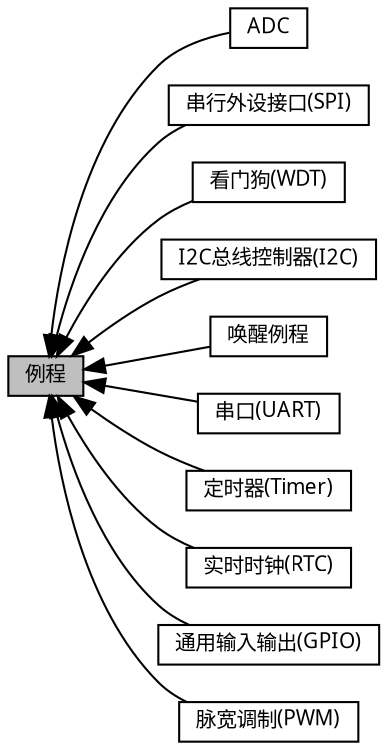 digraph "例程"
{
  edge [fontname="黑体",fontsize="10",labelfontname="黑体",labelfontsize="10"];
  node [fontname="黑体",fontsize="10",shape=box];
  rankdir=LR;
  Node1 [label="ADC",height=0.2,width=0.4,color="black", fillcolor="white", style="filled",URL="$group__mwv__demo__adc__all.html",tooltip="ADC相关例程"];
  Node6 [label="串行外设接口(SPI)",height=0.2,width=0.4,color="black", fillcolor="white", style="filled",URL="$group__am__demo__spi__all.html",tooltip="所有的SPI总线控制器相关例程"];
  Node10 [label="看门狗(WDT)",height=0.2,width=0.4,color="black", fillcolor="white", style="filled",URL="$group__am__demo__wwdt__all.html",tooltip="所有的看门狗相关例程"];
  Node3 [label="I2C总线控制器(I2C)",height=0.2,width=0.4,color="black", fillcolor="white", style="filled",URL="$group__am__demo__i2c__all.html",tooltip="所有的I2C总线控制器相关例程"];
  Node9 [label="唤醒例程",height=0.2,width=0.4,color="black", fillcolor="white", style="filled",URL="$group__am__demo__wakeup__all.html",tooltip="所有的唤醒相关例程"];
  Node8 [label="串口(UART)",height=0.2,width=0.4,color="black", fillcolor="white", style="filled",URL="$group__mwv__demo__uart__all.html",tooltip="所有的串口通信相关例程"];
  Node5 [label="定时器(Timer)",height=0.2,width=0.4,color="black", fillcolor="white", style="filled",URL="$group__am__demo__timer__all.html",tooltip="所有的定时器相关例程"];
  Node4 [label="实时时钟(RTC)",height=0.2,width=0.4,color="black", fillcolor="white", style="filled",URL="$group__am__demo__rtc__all.html",tooltip="所有的RTC实时时钟相关例程"];
  Node2 [label="通用输入输出(GPIO)",height=0.2,width=0.4,color="black", fillcolor="white", style="filled",URL="$group__am__demo__gpio__all.html",tooltip="GPIO相关例程"];
  Node7 [label="脉宽调制(PWM)",height=0.2,width=0.4,color="black", fillcolor="white", style="filled",URL="$group__mwv__demo__pwm.html",tooltip="所有的PWM相关例程"];
  Node0 [label="例程",height=0.2,width=0.4,color="black", fillcolor="grey75", style="filled", fontcolor="black",tooltip="提供外设使用例程，例如SPI、I2C，UART"];
  Node0->Node1 [shape=plaintext, dir="back", style="solid"];
  Node0->Node2 [shape=plaintext, dir="back", style="solid"];
  Node0->Node3 [shape=plaintext, dir="back", style="solid"];
  Node0->Node4 [shape=plaintext, dir="back", style="solid"];
  Node0->Node5 [shape=plaintext, dir="back", style="solid"];
  Node0->Node6 [shape=plaintext, dir="back", style="solid"];
  Node0->Node7 [shape=plaintext, dir="back", style="solid"];
  Node0->Node8 [shape=plaintext, dir="back", style="solid"];
  Node0->Node9 [shape=plaintext, dir="back", style="solid"];
  Node0->Node10 [shape=plaintext, dir="back", style="solid"];
}
